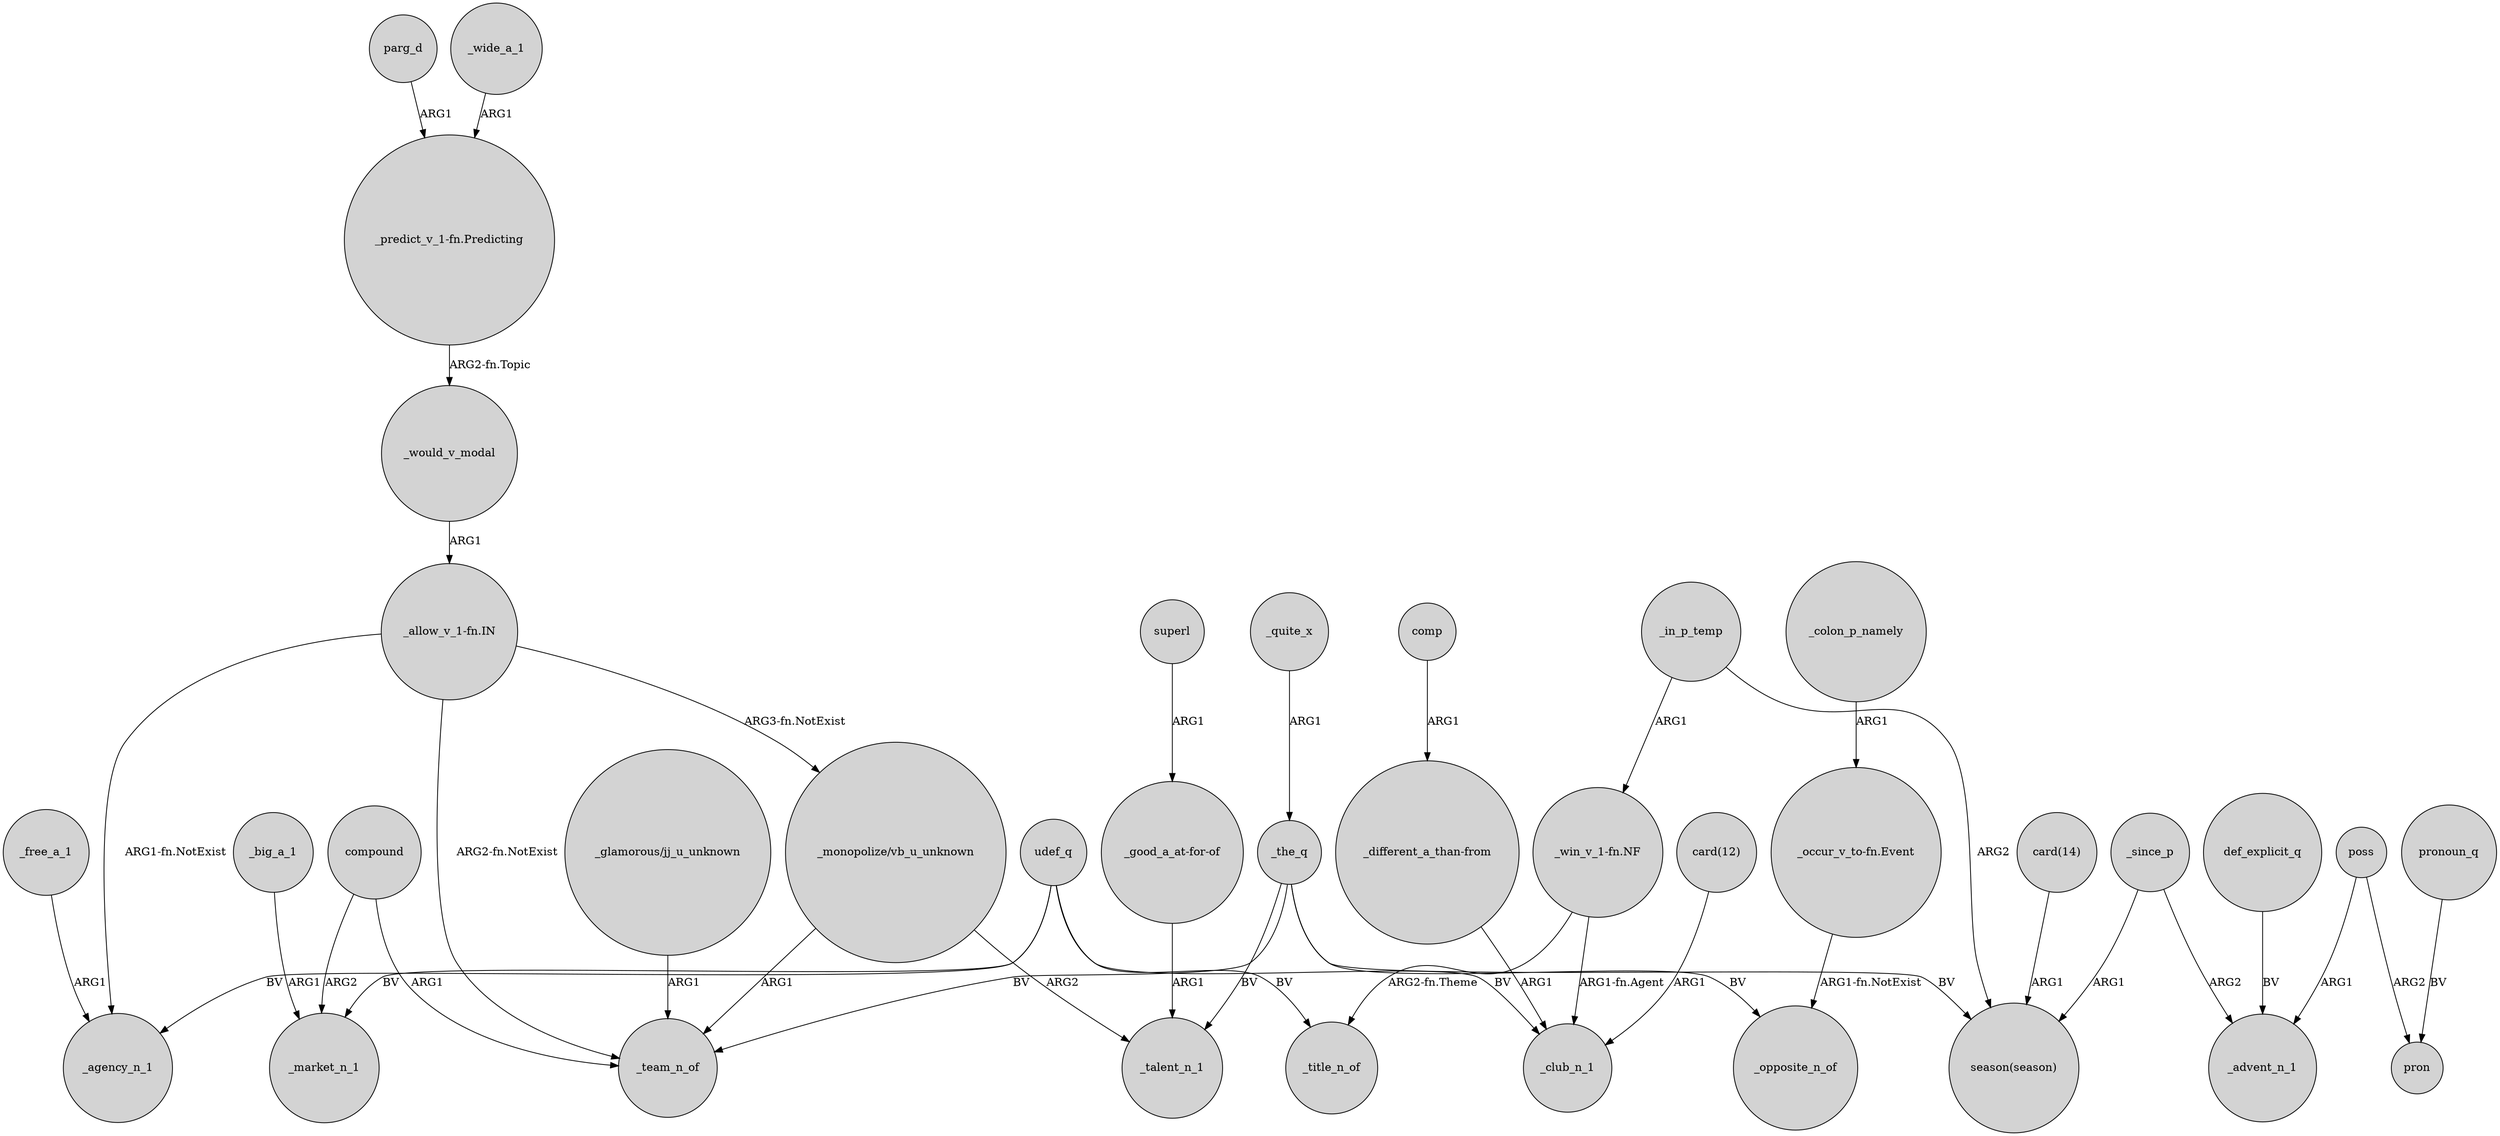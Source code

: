 digraph {
	node [shape=circle style=filled]
	"_allow_v_1-fn.IN" -> _agency_n_1 [label="ARG1-fn.NotExist"]
	compound -> _market_n_1 [label=ARG2]
	_the_q -> "season(season)" [label=BV]
	"_different_a_than-from" -> _club_n_1 [label=ARG1]
	"_monopolize/vb_u_unknown" -> _team_n_of [label=ARG1]
	_in_p_temp -> "_win_v_1-fn.NF" [label=ARG1]
	compound -> _team_n_of [label=ARG1]
	"_win_v_1-fn.NF" -> _club_n_1 [label="ARG1-fn.Agent"]
	poss -> pron [label=ARG2]
	"card(14)" -> "season(season)" [label=ARG1]
	_the_q -> _opposite_n_of [label=BV]
	_colon_p_namely -> "_occur_v_to-fn.Event" [label=ARG1]
	_quite_x -> _the_q [label=ARG1]
	"_allow_v_1-fn.IN" -> "_monopolize/vb_u_unknown" [label="ARG3-fn.NotExist"]
	udef_q -> _market_n_1 [label=BV]
	parg_d -> "_predict_v_1-fn.Predicting" [label=ARG1]
	"card(12)" -> _club_n_1 [label=ARG1]
	udef_q -> _title_n_of [label=BV]
	_in_p_temp -> "season(season)" [label=ARG2]
	_since_p -> "season(season)" [label=ARG1]
	def_explicit_q -> _advent_n_1 [label=BV]
	pronoun_q -> pron [label=BV]
	udef_q -> _club_n_1 [label=BV]
	_since_p -> _advent_n_1 [label=ARG2]
	superl -> "_good_a_at-for-of" [label=ARG1]
	_would_v_modal -> "_allow_v_1-fn.IN" [label=ARG1]
	"_allow_v_1-fn.IN" -> _team_n_of [label="ARG2-fn.NotExist"]
	comp -> "_different_a_than-from" [label=ARG1]
	poss -> _advent_n_1 [label=ARG1]
	_wide_a_1 -> "_predict_v_1-fn.Predicting" [label=ARG1]
	_the_q -> _talent_n_1 [label=BV]
	"_win_v_1-fn.NF" -> _title_n_of [label="ARG2-fn.Theme"]
	udef_q -> _agency_n_1 [label=BV]
	_big_a_1 -> _market_n_1 [label=ARG1]
	_free_a_1 -> _agency_n_1 [label=ARG1]
	"_good_a_at-for-of" -> _talent_n_1 [label=ARG1]
	"_occur_v_to-fn.Event" -> _opposite_n_of [label="ARG1-fn.NotExist"]
	"_predict_v_1-fn.Predicting" -> _would_v_modal [label="ARG2-fn.Topic"]
	_the_q -> _team_n_of [label=BV]
	"_glamorous/jj_u_unknown" -> _team_n_of [label=ARG1]
	"_monopolize/vb_u_unknown" -> _talent_n_1 [label=ARG2]
}
